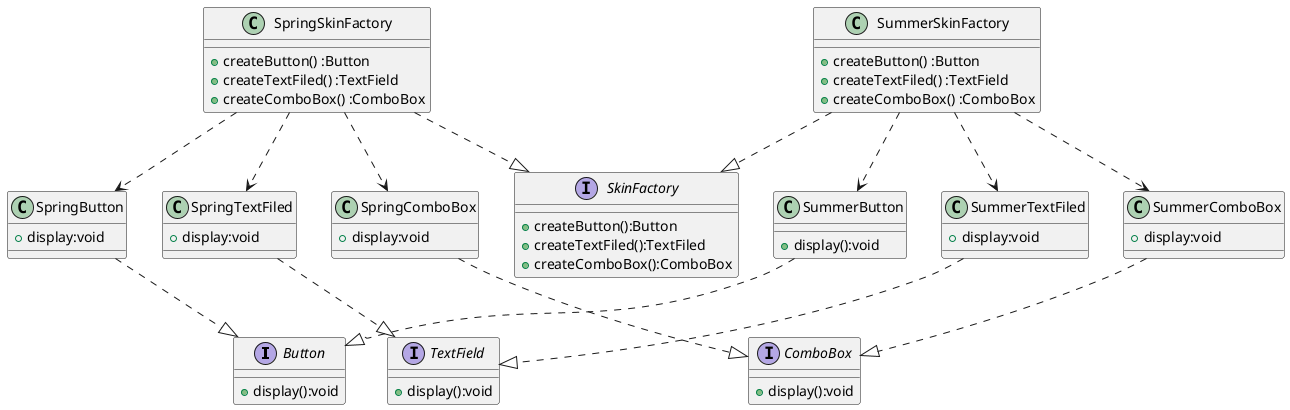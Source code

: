 @startuml
'https://plantuml.com/class-diagram

interface Button {
    +display():void
}

interface TextField {
    +display():void
}

interface ComboBox {
    +display():void
}

class SpringButton {
    +display:void
}

class SummerButton {
    +display():void
}

class SpringTextFiled {
    +display:void
}

class SummerTextFiled {
    +display:void
}

class SpringComboBox {
    +display:void
}

class SummerComboBox {
    +display:void
}

interface SkinFactory {
    +createButton():Button
    +createTextFiled():TextFiled
    +createComboBox():ComboBox
}

class SpringSkinFactory {
    +createButton() :Button
    +createTextFiled() :TextField
    +createComboBox() :ComboBox
}

class SummerSkinFactory {
    +createButton() :Button
    +createTextFiled() :TextField
    +createComboBox() :ComboBox
}

SpringSkinFactory ..|> SkinFactory
SummerSkinFactory ..|> SkinFactory

SpringButton ..|> Button
SpringTextFiled ..|> TextField
SpringComboBox ..|>ComboBox

SummerButton ..|> Button
SummerTextFiled ..|> TextField
SummerComboBox ..|> ComboBox

SpringSkinFactory ..> SpringButton
SpringSkinFactory ..> SpringTextFiled
SpringSkinFactory ..> SpringComboBox

SummerSkinFactory ..> SummerButton
SummerSkinFactory ..> SummerTextFiled
SummerSkinFactory ..> SummerComboBox


@enduml
